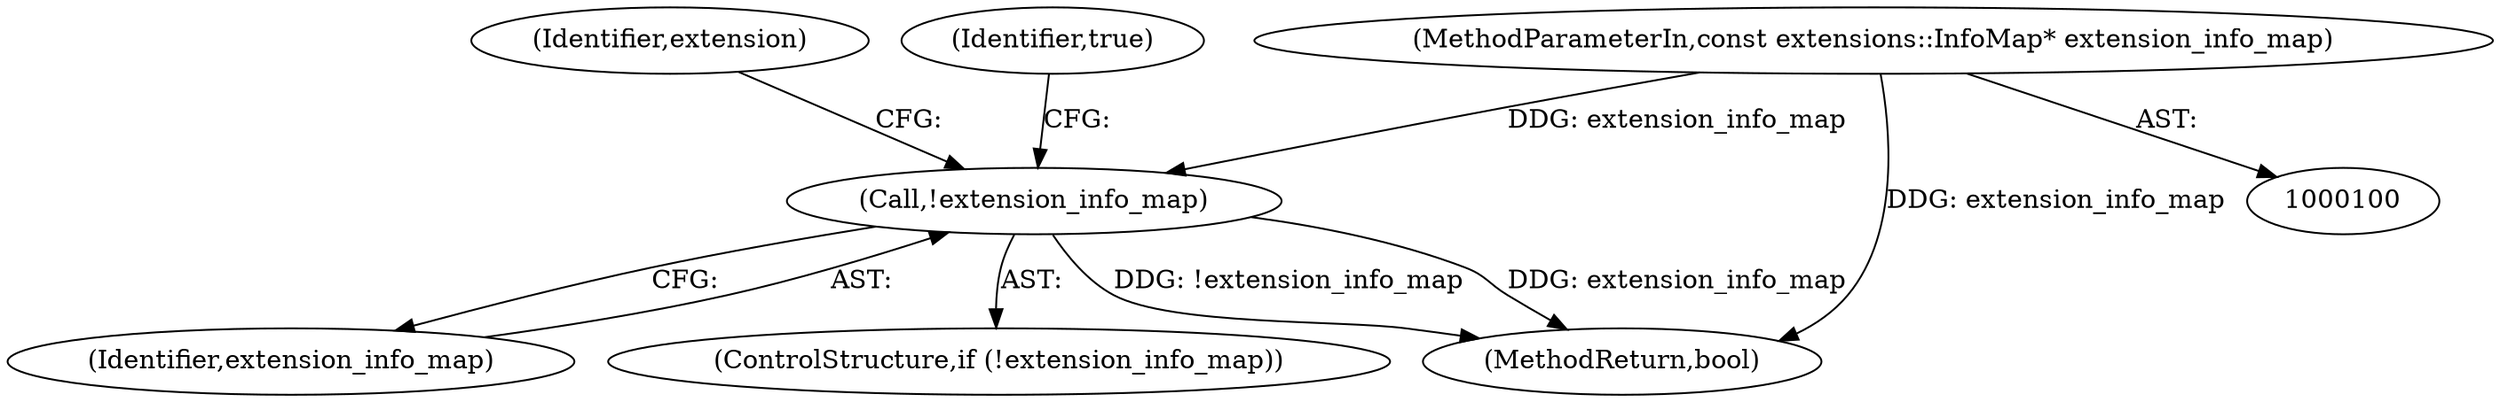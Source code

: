 digraph "0_Chrome_5c437bcc7a51edbef45242c5173cf7871fde2866@pointer" {
"1000108" [label="(Call,!extension_info_map)"];
"1000101" [label="(MethodParameterIn,const extensions::InfoMap* extension_info_map)"];
"1000109" [label="(Identifier,extension_info_map)"];
"1000107" [label="(ControlStructure,if (!extension_info_map))"];
"1000114" [label="(Identifier,extension)"];
"1000160" [label="(MethodReturn,bool)"];
"1000111" [label="(Identifier,true)"];
"1000101" [label="(MethodParameterIn,const extensions::InfoMap* extension_info_map)"];
"1000108" [label="(Call,!extension_info_map)"];
"1000108" -> "1000107"  [label="AST: "];
"1000108" -> "1000109"  [label="CFG: "];
"1000109" -> "1000108"  [label="AST: "];
"1000111" -> "1000108"  [label="CFG: "];
"1000114" -> "1000108"  [label="CFG: "];
"1000108" -> "1000160"  [label="DDG: !extension_info_map"];
"1000108" -> "1000160"  [label="DDG: extension_info_map"];
"1000101" -> "1000108"  [label="DDG: extension_info_map"];
"1000101" -> "1000100"  [label="AST: "];
"1000101" -> "1000160"  [label="DDG: extension_info_map"];
}
